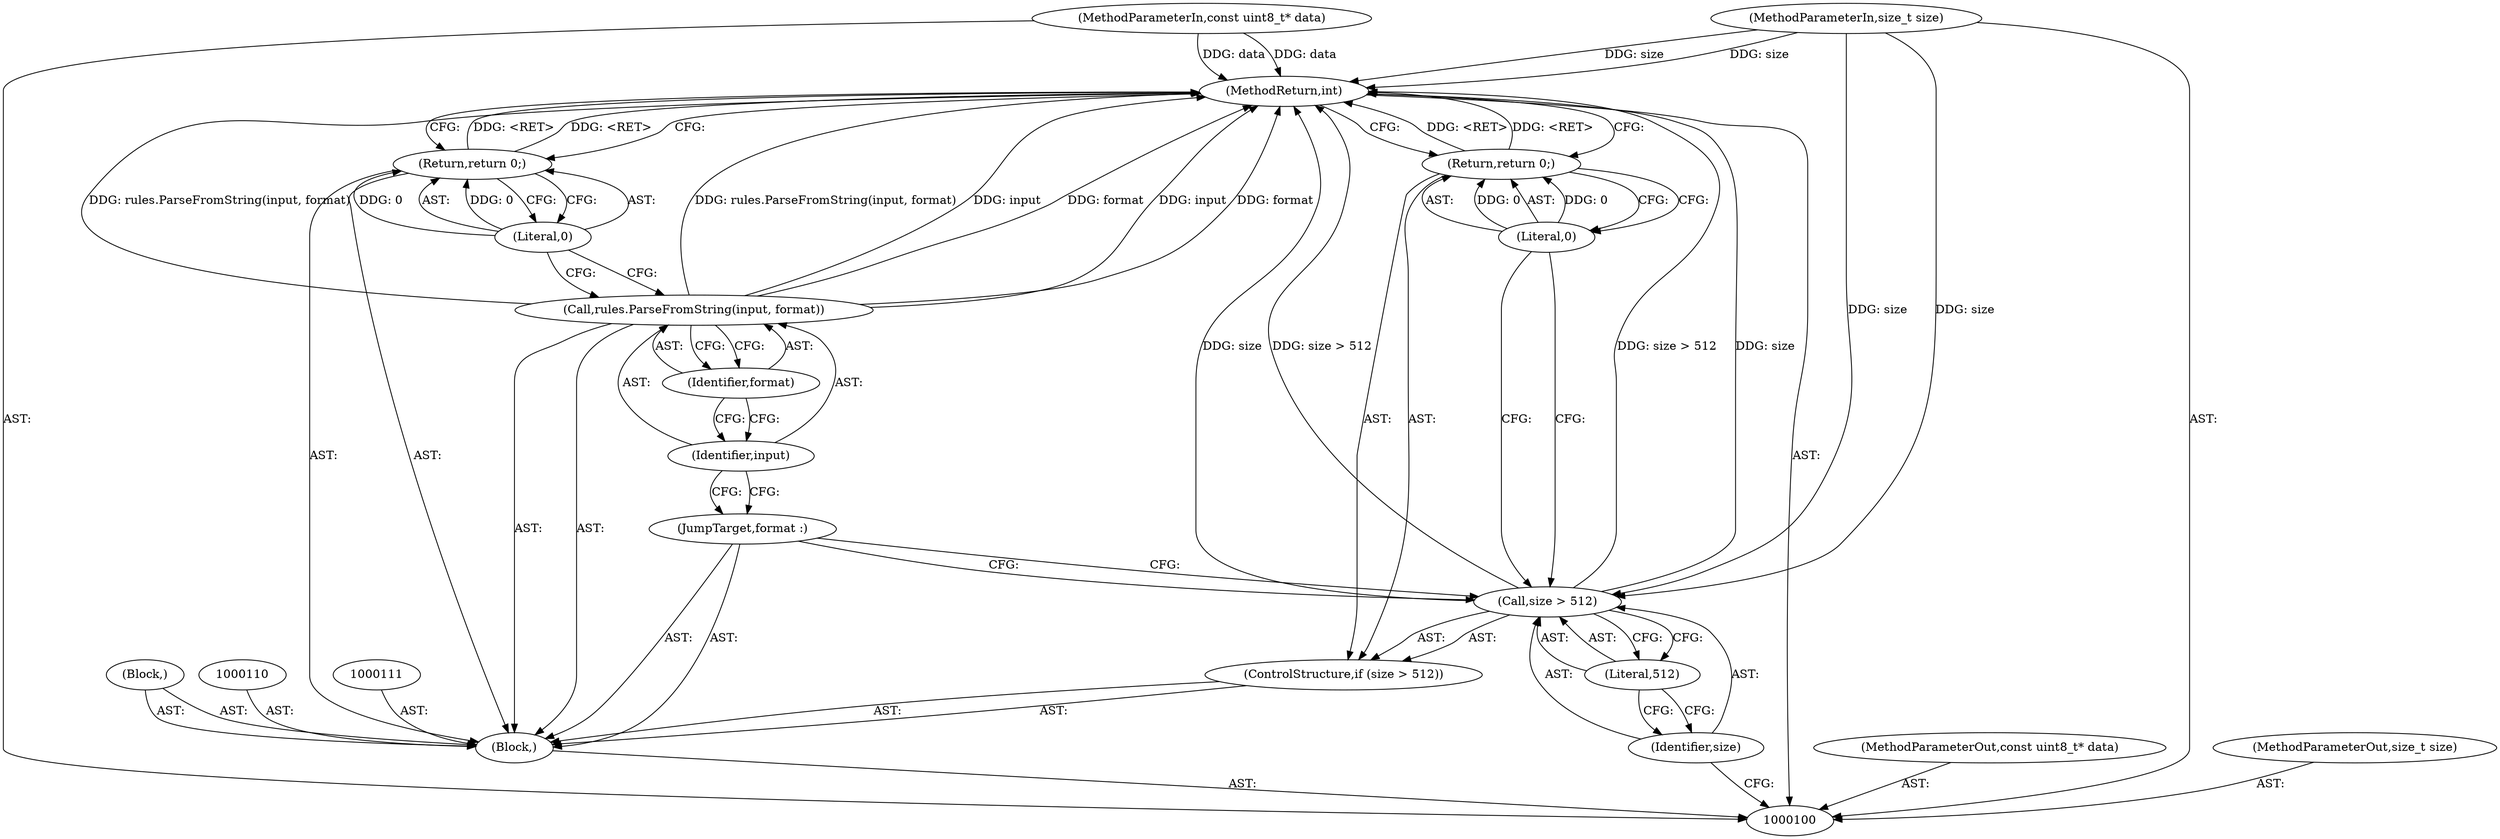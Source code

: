 digraph "0_Chrome_da790f920bbc169a6805a4fb83b4c2ab09532d91_4" {
"1000119" [label="(MethodReturn,int)"];
"1000101" [label="(MethodParameterIn,const uint8_t* data)"];
"1000138" [label="(MethodParameterOut,const uint8_t* data)"];
"1000102" [label="(MethodParameterIn,size_t size)"];
"1000139" [label="(MethodParameterOut,size_t size)"];
"1000103" [label="(Block,)"];
"1000113" [label="(JumpTarget,format :)"];
"1000115" [label="(Identifier,input)"];
"1000116" [label="(Identifier,format)"];
"1000114" [label="(Call,rules.ParseFromString(input, format))"];
"1000118" [label="(Literal,0)"];
"1000117" [label="(Return,return 0;)"];
"1000107" [label="(Literal,512)"];
"1000104" [label="(ControlStructure,if (size > 512))"];
"1000105" [label="(Call,size > 512)"];
"1000106" [label="(Identifier,size)"];
"1000109" [label="(Literal,0)"];
"1000108" [label="(Return,return 0;)"];
"1000112" [label="(Block,)"];
"1000119" -> "1000100"  [label="AST: "];
"1000119" -> "1000108"  [label="CFG: "];
"1000119" -> "1000117"  [label="CFG: "];
"1000108" -> "1000119"  [label="DDG: <RET>"];
"1000117" -> "1000119"  [label="DDG: <RET>"];
"1000105" -> "1000119"  [label="DDG: size > 512"];
"1000105" -> "1000119"  [label="DDG: size"];
"1000114" -> "1000119"  [label="DDG: rules.ParseFromString(input, format)"];
"1000114" -> "1000119"  [label="DDG: input"];
"1000114" -> "1000119"  [label="DDG: format"];
"1000102" -> "1000119"  [label="DDG: size"];
"1000101" -> "1000119"  [label="DDG: data"];
"1000101" -> "1000100"  [label="AST: "];
"1000101" -> "1000119"  [label="DDG: data"];
"1000138" -> "1000100"  [label="AST: "];
"1000102" -> "1000100"  [label="AST: "];
"1000102" -> "1000119"  [label="DDG: size"];
"1000102" -> "1000105"  [label="DDG: size"];
"1000139" -> "1000100"  [label="AST: "];
"1000103" -> "1000100"  [label="AST: "];
"1000104" -> "1000103"  [label="AST: "];
"1000110" -> "1000103"  [label="AST: "];
"1000111" -> "1000103"  [label="AST: "];
"1000112" -> "1000103"  [label="AST: "];
"1000113" -> "1000103"  [label="AST: "];
"1000114" -> "1000103"  [label="AST: "];
"1000117" -> "1000103"  [label="AST: "];
"1000113" -> "1000103"  [label="AST: "];
"1000113" -> "1000105"  [label="CFG: "];
"1000115" -> "1000113"  [label="CFG: "];
"1000115" -> "1000114"  [label="AST: "];
"1000115" -> "1000113"  [label="CFG: "];
"1000116" -> "1000115"  [label="CFG: "];
"1000116" -> "1000114"  [label="AST: "];
"1000116" -> "1000115"  [label="CFG: "];
"1000114" -> "1000116"  [label="CFG: "];
"1000114" -> "1000103"  [label="AST: "];
"1000114" -> "1000116"  [label="CFG: "];
"1000115" -> "1000114"  [label="AST: "];
"1000116" -> "1000114"  [label="AST: "];
"1000118" -> "1000114"  [label="CFG: "];
"1000114" -> "1000119"  [label="DDG: rules.ParseFromString(input, format)"];
"1000114" -> "1000119"  [label="DDG: input"];
"1000114" -> "1000119"  [label="DDG: format"];
"1000118" -> "1000117"  [label="AST: "];
"1000118" -> "1000114"  [label="CFG: "];
"1000117" -> "1000118"  [label="CFG: "];
"1000118" -> "1000117"  [label="DDG: 0"];
"1000117" -> "1000103"  [label="AST: "];
"1000117" -> "1000118"  [label="CFG: "];
"1000118" -> "1000117"  [label="AST: "];
"1000119" -> "1000117"  [label="CFG: "];
"1000117" -> "1000119"  [label="DDG: <RET>"];
"1000118" -> "1000117"  [label="DDG: 0"];
"1000107" -> "1000105"  [label="AST: "];
"1000107" -> "1000106"  [label="CFG: "];
"1000105" -> "1000107"  [label="CFG: "];
"1000104" -> "1000103"  [label="AST: "];
"1000105" -> "1000104"  [label="AST: "];
"1000108" -> "1000104"  [label="AST: "];
"1000105" -> "1000104"  [label="AST: "];
"1000105" -> "1000107"  [label="CFG: "];
"1000106" -> "1000105"  [label="AST: "];
"1000107" -> "1000105"  [label="AST: "];
"1000109" -> "1000105"  [label="CFG: "];
"1000113" -> "1000105"  [label="CFG: "];
"1000105" -> "1000119"  [label="DDG: size > 512"];
"1000105" -> "1000119"  [label="DDG: size"];
"1000102" -> "1000105"  [label="DDG: size"];
"1000106" -> "1000105"  [label="AST: "];
"1000106" -> "1000100"  [label="CFG: "];
"1000107" -> "1000106"  [label="CFG: "];
"1000109" -> "1000108"  [label="AST: "];
"1000109" -> "1000105"  [label="CFG: "];
"1000108" -> "1000109"  [label="CFG: "];
"1000109" -> "1000108"  [label="DDG: 0"];
"1000108" -> "1000104"  [label="AST: "];
"1000108" -> "1000109"  [label="CFG: "];
"1000109" -> "1000108"  [label="AST: "];
"1000119" -> "1000108"  [label="CFG: "];
"1000108" -> "1000119"  [label="DDG: <RET>"];
"1000109" -> "1000108"  [label="DDG: 0"];
"1000112" -> "1000103"  [label="AST: "];
}
